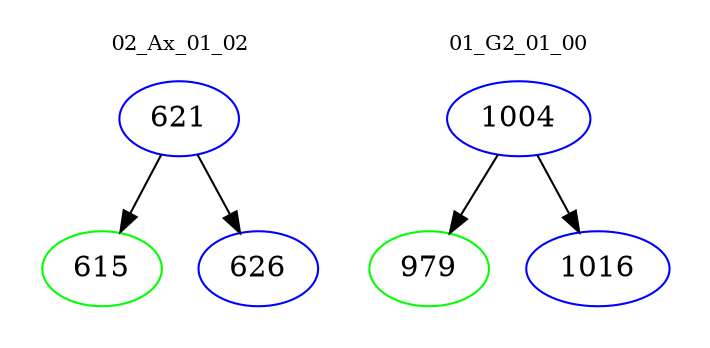 digraph{
subgraph cluster_0 {
color = white
label = "02_Ax_01_02";
fontsize=10;
T0_621 [label="621", color="blue"]
T0_621 -> T0_615 [color="black"]
T0_615 [label="615", color="green"]
T0_621 -> T0_626 [color="black"]
T0_626 [label="626", color="blue"]
}
subgraph cluster_1 {
color = white
label = "01_G2_01_00";
fontsize=10;
T1_1004 [label="1004", color="blue"]
T1_1004 -> T1_979 [color="black"]
T1_979 [label="979", color="green"]
T1_1004 -> T1_1016 [color="black"]
T1_1016 [label="1016", color="blue"]
}
}
